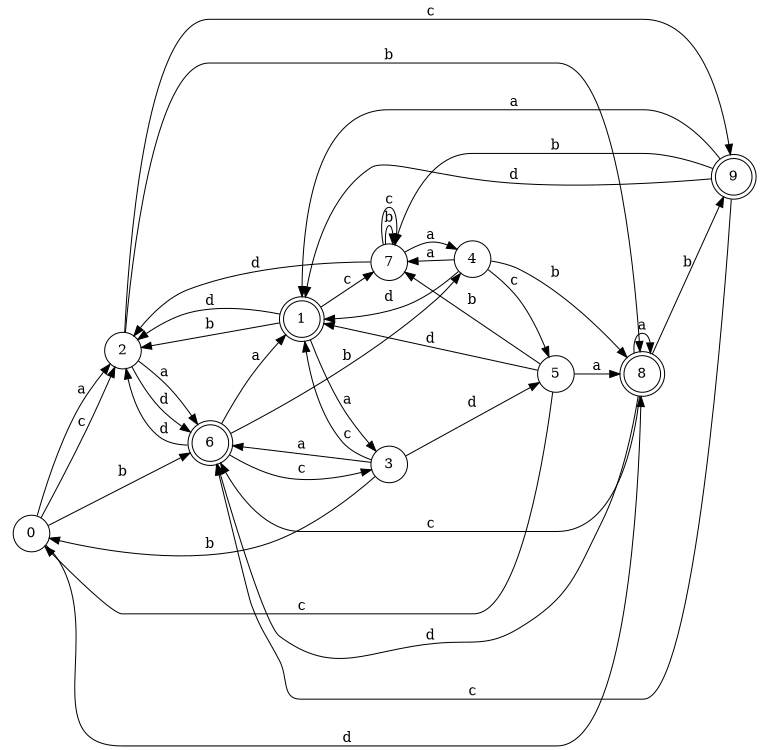 digraph n8_8 {
__start0 [label="" shape="none"];

rankdir=LR;
size="8,5";

s0 [style="filled", color="black", fillcolor="white" shape="circle", label="0"];
s1 [style="rounded,filled", color="black", fillcolor="white" shape="doublecircle", label="1"];
s2 [style="filled", color="black", fillcolor="white" shape="circle", label="2"];
s3 [style="filled", color="black", fillcolor="white" shape="circle", label="3"];
s4 [style="filled", color="black", fillcolor="white" shape="circle", label="4"];
s5 [style="filled", color="black", fillcolor="white" shape="circle", label="5"];
s6 [style="rounded,filled", color="black", fillcolor="white" shape="doublecircle", label="6"];
s7 [style="filled", color="black", fillcolor="white" shape="circle", label="7"];
s8 [style="rounded,filled", color="black", fillcolor="white" shape="doublecircle", label="8"];
s9 [style="rounded,filled", color="black", fillcolor="white" shape="doublecircle", label="9"];
s0 -> s2 [label="a"];
s0 -> s6 [label="b"];
s0 -> s2 [label="c"];
s0 -> s8 [label="d"];
s1 -> s3 [label="a"];
s1 -> s2 [label="b"];
s1 -> s7 [label="c"];
s1 -> s2 [label="d"];
s2 -> s6 [label="a"];
s2 -> s8 [label="b"];
s2 -> s9 [label="c"];
s2 -> s6 [label="d"];
s3 -> s6 [label="a"];
s3 -> s0 [label="b"];
s3 -> s1 [label="c"];
s3 -> s5 [label="d"];
s4 -> s7 [label="a"];
s4 -> s8 [label="b"];
s4 -> s5 [label="c"];
s4 -> s1 [label="d"];
s5 -> s8 [label="a"];
s5 -> s7 [label="b"];
s5 -> s0 [label="c"];
s5 -> s1 [label="d"];
s6 -> s1 [label="a"];
s6 -> s4 [label="b"];
s6 -> s3 [label="c"];
s6 -> s2 [label="d"];
s7 -> s4 [label="a"];
s7 -> s7 [label="b"];
s7 -> s7 [label="c"];
s7 -> s2 [label="d"];
s8 -> s8 [label="a"];
s8 -> s9 [label="b"];
s8 -> s6 [label="c"];
s8 -> s6 [label="d"];
s9 -> s1 [label="a"];
s9 -> s7 [label="b"];
s9 -> s6 [label="c"];
s9 -> s1 [label="d"];

}